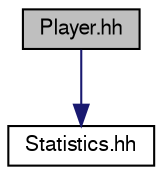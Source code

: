 digraph "Player.hh"
{
 // LATEX_PDF_SIZE
  edge [fontname="FreeSans",fontsize="10",labelfontname="FreeSans",labelfontsize="10"];
  node [fontname="FreeSans",fontsize="10",shape=record];
  Node1 [label="Player.hh",height=0.2,width=0.4,color="black", fillcolor="grey75", style="filled", fontcolor="black",tooltip="Especificación de la clase Player."];
  Node1 -> Node2 [color="midnightblue",fontsize="10",style="solid"];
  Node2 [label="Statistics.hh",height=0.2,width=0.4,color="black", fillcolor="white", style="filled",URL="$_statistics_8hh.html",tooltip="Especificación de la clase Statistics."];
}

